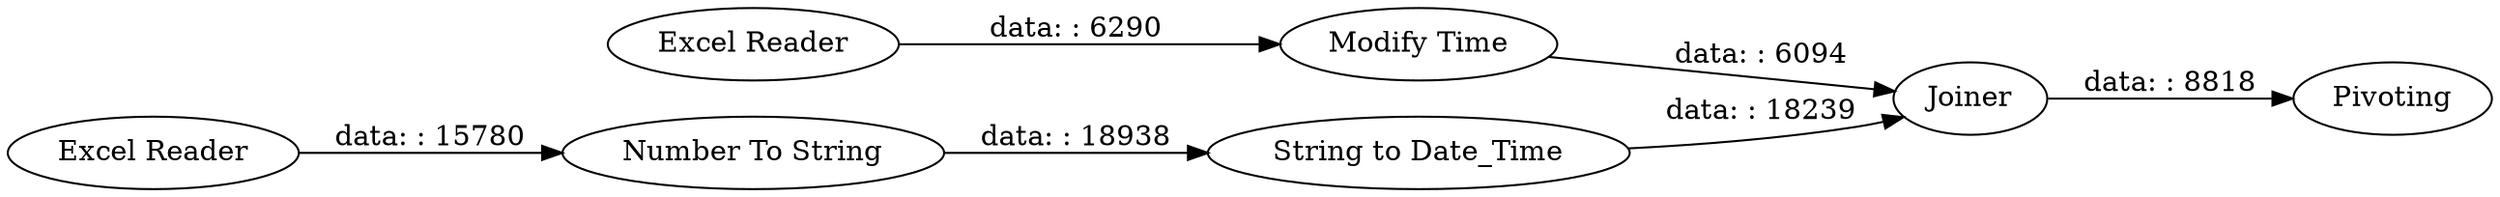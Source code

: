 digraph {
	"-3297203649704215063_5" [label="String to Date_Time"]
	"-3297203649704215063_7" [label=Pivoting]
	"-3297203649704215063_4" [label="Number To String"]
	"-3297203649704215063_2" [label="Excel Reader"]
	"-3297203649704215063_6" [label=Joiner]
	"-3297203649704215063_1" [label="Excel Reader"]
	"-3297203649704215063_3" [label="Modify Time"]
	"-3297203649704215063_6" -> "-3297203649704215063_7" [label="data: : 8818"]
	"-3297203649704215063_4" -> "-3297203649704215063_5" [label="data: : 18938"]
	"-3297203649704215063_1" -> "-3297203649704215063_3" [label="data: : 6290"]
	"-3297203649704215063_5" -> "-3297203649704215063_6" [label="data: : 18239"]
	"-3297203649704215063_2" -> "-3297203649704215063_4" [label="data: : 15780"]
	"-3297203649704215063_3" -> "-3297203649704215063_6" [label="data: : 6094"]
	rankdir=LR
}

